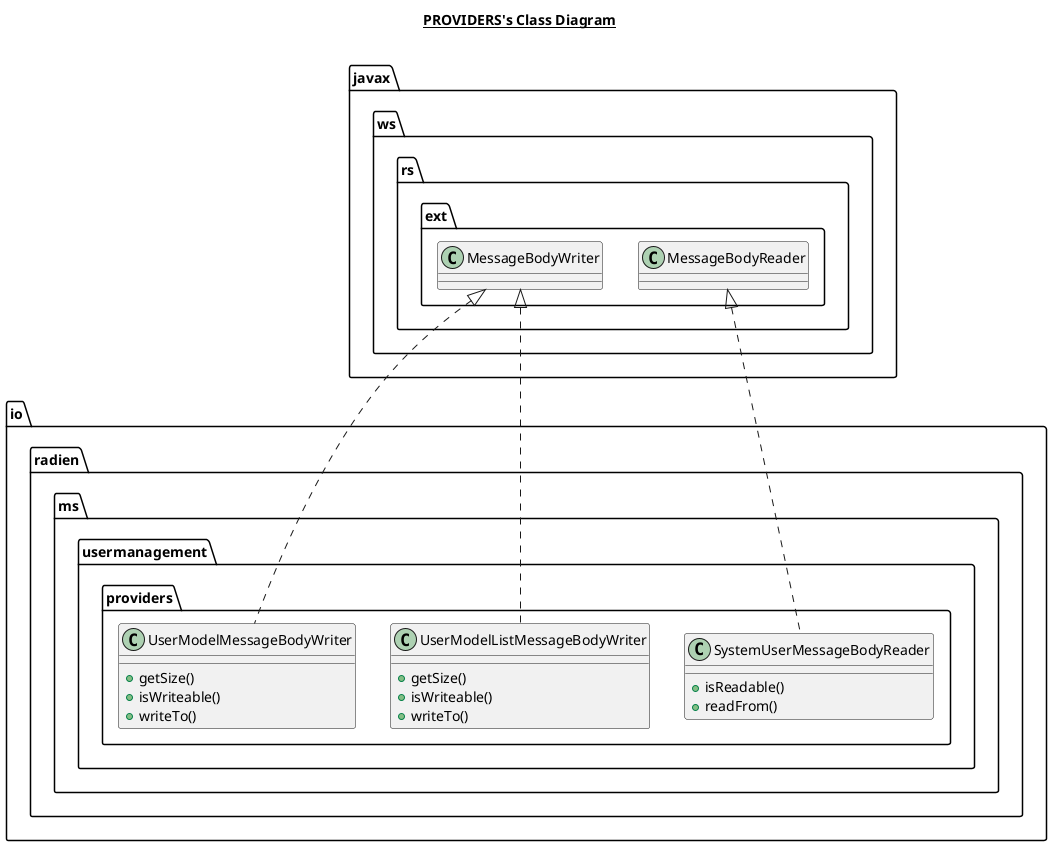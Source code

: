 @startuml

title __PROVIDERS's Class Diagram__\n

  namespace io.radien.ms.usermanagement {
    namespace providers {
      class io.radien.ms.usermanagement.providers.SystemUserMessageBodyReader {
          + isReadable()
          + readFrom()
      }
    }
  }
  

  namespace io.radien.ms.usermanagement {
    namespace providers {
      class io.radien.ms.usermanagement.providers.UserModelListMessageBodyWriter {
          + getSize()
          + isWriteable()
          + writeTo()
      }
    }
  }
  

  namespace io.radien.ms.usermanagement {
    namespace providers {
      class io.radien.ms.usermanagement.providers.UserModelMessageBodyWriter {
          + getSize()
          + isWriteable()
          + writeTo()
      }
    }
  }
  

  io.radien.ms.usermanagement.providers.SystemUserMessageBodyReader .up.|> javax.ws.rs.ext.MessageBodyReader
  io.radien.ms.usermanagement.providers.UserModelListMessageBodyWriter .up.|> javax.ws.rs.ext.MessageBodyWriter
  io.radien.ms.usermanagement.providers.UserModelMessageBodyWriter .up.|> javax.ws.rs.ext.MessageBodyWriter







@enduml
